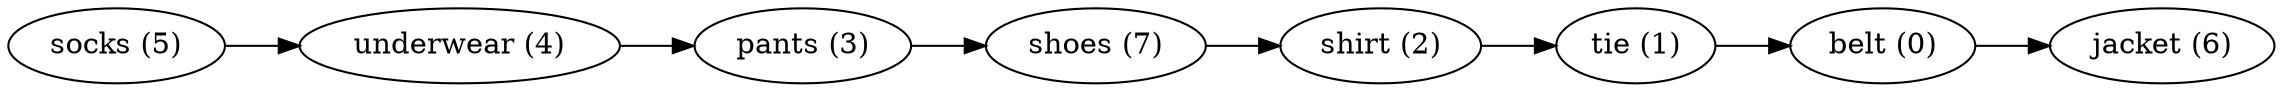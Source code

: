 digraph {
  rankdir=LR
  "socks (5)"     -> "underwear (4)"
  "underwear (4)" -> "pants (3)"
  "pants (3)"     -> "shoes (7)"
  "shoes (7)"     -> "shirt (2)"
  "shirt (2)"     -> "tie (1)"
  "tie (1)"       -> "belt (0)"
  "belt (0)"      -> "jacket (6)"
}
